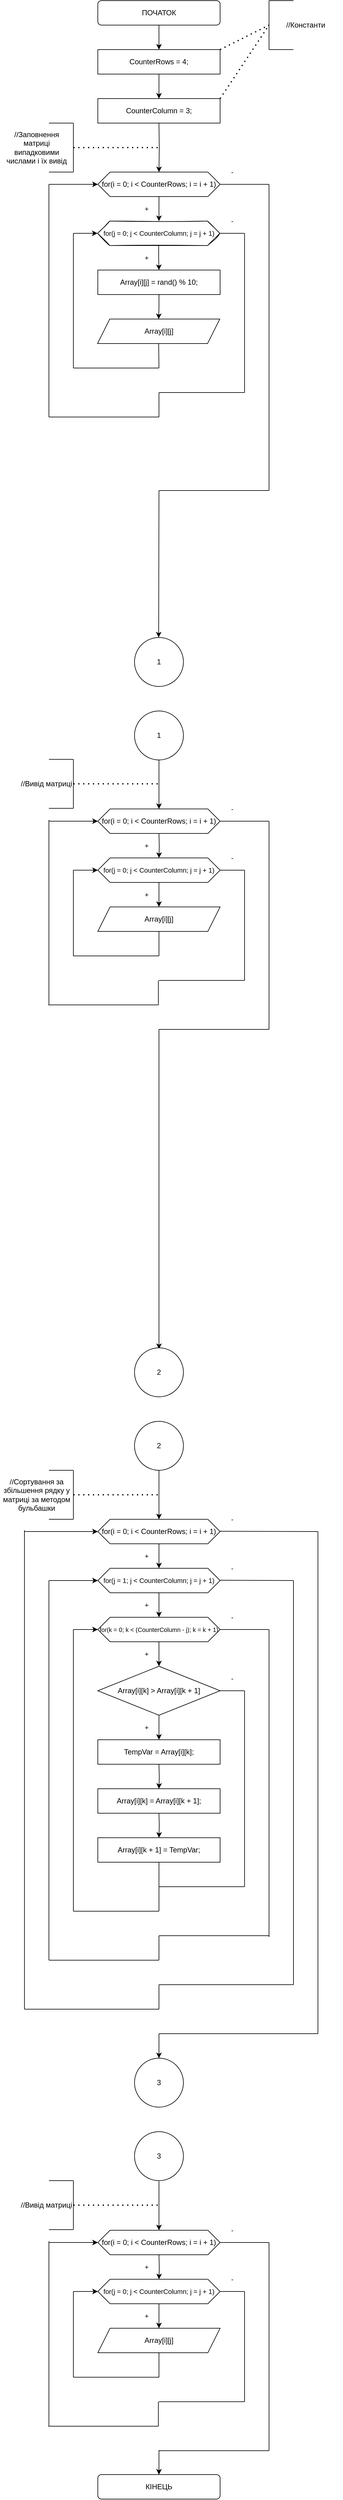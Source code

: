 <mxfile version="16.5.1" type="device"><diagram id="yRkGuYqimXLgXdLCKbXR" name="Страница 1"><mxGraphModel dx="868" dy="563" grid="1" gridSize="10" guides="1" tooltips="1" connect="1" arrows="0" fold="1" page="1" pageScale="1" pageWidth="827" pageHeight="1169" math="0" shadow="0"><root><mxCell id="0"/><mxCell id="1" parent="0"/><mxCell id="CiTnr5LE1KyQ-p9twad_-3" value="" style="edgeStyle=orthogonalEdgeStyle;rounded=0;orthogonalLoop=1;jettySize=auto;html=1;" parent="1" source="CiTnr5LE1KyQ-p9twad_-1" target="CiTnr5LE1KyQ-p9twad_-2" edge="1"><mxGeometry relative="1" as="geometry"/></mxCell><mxCell id="CiTnr5LE1KyQ-p9twad_-1" value="ПОЧАТОК" style="rounded=1;whiteSpace=wrap;html=1;" parent="1" vertex="1"><mxGeometry x="320" y="40" width="200" height="40" as="geometry"/></mxCell><mxCell id="CiTnr5LE1KyQ-p9twad_-5" value="" style="edgeStyle=orthogonalEdgeStyle;rounded=0;orthogonalLoop=1;jettySize=auto;html=1;" parent="1" target="CiTnr5LE1KyQ-p9twad_-4" edge="1"><mxGeometry relative="1" as="geometry"><mxPoint x="420" y="240" as="sourcePoint"/></mxGeometry></mxCell><mxCell id="Jetcgw178O3SqNJ-M9R1-3" value="" style="edgeStyle=orthogonalEdgeStyle;rounded=0;orthogonalLoop=1;jettySize=auto;html=1;" parent="1" source="CiTnr5LE1KyQ-p9twad_-2" target="Jetcgw178O3SqNJ-M9R1-2" edge="1"><mxGeometry relative="1" as="geometry"/></mxCell><mxCell id="CiTnr5LE1KyQ-p9twad_-2" value="&lt;div&gt;CounterRows = 4;&lt;/div&gt;" style="rounded=0;whiteSpace=wrap;html=1;" parent="1" vertex="1"><mxGeometry x="320" y="120" width="200" height="40" as="geometry"/></mxCell><mxCell id="CiTnr5LE1KyQ-p9twad_-7" value="" style="edgeStyle=orthogonalEdgeStyle;rounded=0;orthogonalLoop=1;jettySize=auto;html=1;" parent="1" source="CiTnr5LE1KyQ-p9twad_-4" edge="1"><mxGeometry relative="1" as="geometry"><mxPoint x="420" y="400" as="targetPoint"/></mxGeometry></mxCell><mxCell id="CiTnr5LE1KyQ-p9twad_-4" value="for(i = 0; i &amp;lt; CounterRows; i = i + 1)" style="shape=hexagon;perimeter=hexagonPerimeter2;whiteSpace=wrap;html=1;fixedSize=1;" parent="1" vertex="1"><mxGeometry x="320" y="320" width="200" height="40" as="geometry"/></mxCell><mxCell id="Jetcgw178O3SqNJ-M9R1-1" value="" style="edgeStyle=orthogonalEdgeStyle;rounded=0;orthogonalLoop=1;jettySize=auto;html=1;" parent="1" source="CiTnr5LE1KyQ-p9twad_-8" target="CiTnr5LE1KyQ-p9twad_-9" edge="1"><mxGeometry relative="1" as="geometry"/></mxCell><mxCell id="CiTnr5LE1KyQ-p9twad_-8" value="&lt;font style=&quot;font-size: 11px&quot;&gt;for(j = 0; j &amp;lt; CounterColumn; j = j + 1)&lt;/font&gt;" style="shape=hexagon;perimeter=hexagonPerimeter2;whiteSpace=wrap;html=1;fixedSize=1;sketch=1;" parent="1" vertex="1"><mxGeometry x="319.5" y="400" width="200" height="40" as="geometry"/></mxCell><mxCell id="CiTnr5LE1KyQ-p9twad_-12" value="" style="edgeStyle=orthogonalEdgeStyle;rounded=0;orthogonalLoop=1;jettySize=auto;html=1;" parent="1" source="CiTnr5LE1KyQ-p9twad_-9" target="CiTnr5LE1KyQ-p9twad_-10" edge="1"><mxGeometry relative="1" as="geometry"/></mxCell><mxCell id="CiTnr5LE1KyQ-p9twad_-9" value="Array[i][j] = rand() % 10;" style="rounded=0;whiteSpace=wrap;html=1;" parent="1" vertex="1"><mxGeometry x="320" y="480" width="200" height="40" as="geometry"/></mxCell><mxCell id="CiTnr5LE1KyQ-p9twad_-10" value="Array[i][j]&lt;span style=&quot;color: rgba(0 , 0 , 0 , 0) ; font-family: monospace ; font-size: 0px&quot;&gt;%3CmxGraphModel%3E%3Croot%3E%3CmxCell%20id%3D%220%22%2F%3E%3CmxCell%20id%3D%221%22%20parent%3D%220%22%2F%3E%3CmxCell%20id%3D%222%22%20value%3D%22ColumnArray%20%3D%20%5B%5D%22%20style%3D%22rounded%3D0%3BwhiteSpace%3Dwrap%3Bhtml%3D1%3B%22%20vertex%3D%221%22%20parent%3D%221%22%3E%3CmxGeometry%20x%3D%22320%22%20y%3D%22280%22%20width%3D%22200%22%20height%3D%2240%22%20as%3D%22geometry%22%2F%3E%3C%2FmxCell%3E%3C%2Froot%3E%3C%2FmxGraphModel%3E&lt;/span&gt;" style="shape=parallelogram;perimeter=parallelogramPerimeter;whiteSpace=wrap;html=1;fixedSize=1;" parent="1" vertex="1"><mxGeometry x="319.5" y="560" width="200" height="40" as="geometry"/></mxCell><mxCell id="CiTnr5LE1KyQ-p9twad_-13" value="" style="endArrow=none;html=1;rounded=0;entryX=0.5;entryY=1;entryDx=0;entryDy=0;" parent="1" target="CiTnr5LE1KyQ-p9twad_-10" edge="1"><mxGeometry width="50" height="50" relative="1" as="geometry"><mxPoint x="420" y="640" as="sourcePoint"/><mxPoint x="430" y="710" as="targetPoint"/></mxGeometry></mxCell><mxCell id="CiTnr5LE1KyQ-p9twad_-14" value="" style="endArrow=none;html=1;rounded=0;" parent="1" edge="1"><mxGeometry width="50" height="50" relative="1" as="geometry"><mxPoint x="280" y="640" as="sourcePoint"/><mxPoint x="420" y="640" as="targetPoint"/></mxGeometry></mxCell><mxCell id="CiTnr5LE1KyQ-p9twad_-15" value="" style="endArrow=none;html=1;rounded=0;" parent="1" edge="1"><mxGeometry width="50" height="50" relative="1" as="geometry"><mxPoint x="280" y="640" as="sourcePoint"/><mxPoint x="280" y="420" as="targetPoint"/></mxGeometry></mxCell><mxCell id="CiTnr5LE1KyQ-p9twad_-16" value="" style="endArrow=classic;html=1;rounded=0;entryX=0;entryY=0.5;entryDx=0;entryDy=0;" parent="1" target="CiTnr5LE1KyQ-p9twad_-8" edge="1"><mxGeometry width="50" height="50" relative="1" as="geometry"><mxPoint x="280" y="420" as="sourcePoint"/><mxPoint x="340" y="460" as="targetPoint"/></mxGeometry></mxCell><mxCell id="CiTnr5LE1KyQ-p9twad_-17" value="" style="endArrow=none;html=1;rounded=0;exitX=1;exitY=0.5;exitDx=0;exitDy=0;" parent="1" source="CiTnr5LE1KyQ-p9twad_-8" edge="1"><mxGeometry width="50" height="50" relative="1" as="geometry"><mxPoint x="550" y="530" as="sourcePoint"/><mxPoint x="560" y="420" as="targetPoint"/></mxGeometry></mxCell><mxCell id="CiTnr5LE1KyQ-p9twad_-18" value="" style="endArrow=none;html=1;rounded=0;" parent="1" edge="1"><mxGeometry width="50" height="50" relative="1" as="geometry"><mxPoint x="420" y="680" as="sourcePoint"/><mxPoint x="560" y="680" as="targetPoint"/></mxGeometry></mxCell><mxCell id="CiTnr5LE1KyQ-p9twad_-19" value="" style="endArrow=none;html=1;rounded=0;" parent="1" edge="1"><mxGeometry width="50" height="50" relative="1" as="geometry"><mxPoint x="560" y="680" as="sourcePoint"/><mxPoint x="560" y="420" as="targetPoint"/></mxGeometry></mxCell><mxCell id="CiTnr5LE1KyQ-p9twad_-22" value="" style="endArrow=none;html=1;rounded=0;entryX=0.5;entryY=1;entryDx=0;entryDy=0;" parent="1" edge="1"><mxGeometry width="50" height="50" relative="1" as="geometry"><mxPoint x="420" y="720" as="sourcePoint"/><mxPoint x="420" y="680" as="targetPoint"/></mxGeometry></mxCell><mxCell id="CiTnr5LE1KyQ-p9twad_-23" value="" style="endArrow=none;html=1;rounded=0;" parent="1" edge="1"><mxGeometry width="50" height="50" relative="1" as="geometry"><mxPoint x="240" y="720" as="sourcePoint"/><mxPoint x="420" y="720" as="targetPoint"/></mxGeometry></mxCell><mxCell id="CiTnr5LE1KyQ-p9twad_-24" value="" style="endArrow=none;html=1;rounded=0;" parent="1" edge="1"><mxGeometry width="50" height="50" relative="1" as="geometry"><mxPoint x="240" y="720" as="sourcePoint"/><mxPoint x="240" y="340" as="targetPoint"/></mxGeometry></mxCell><mxCell id="CiTnr5LE1KyQ-p9twad_-25" value="" style="endArrow=classic;html=1;rounded=0;entryX=0;entryY=0.5;entryDx=0;entryDy=0;" parent="1" target="CiTnr5LE1KyQ-p9twad_-4" edge="1"><mxGeometry width="50" height="50" relative="1" as="geometry"><mxPoint x="240" y="340" as="sourcePoint"/><mxPoint x="300" y="290" as="targetPoint"/></mxGeometry></mxCell><mxCell id="CiTnr5LE1KyQ-p9twad_-26" value="" style="endArrow=none;html=1;rounded=0;exitX=1;exitY=0.5;exitDx=0;exitDy=0;" parent="1" source="CiTnr5LE1KyQ-p9twad_-4" edge="1"><mxGeometry width="50" height="50" relative="1" as="geometry"><mxPoint x="580" y="370" as="sourcePoint"/><mxPoint x="600" y="340" as="targetPoint"/></mxGeometry></mxCell><mxCell id="CiTnr5LE1KyQ-p9twad_-27" value="" style="endArrow=none;html=1;rounded=0;" parent="1" edge="1"><mxGeometry width="50" height="50" relative="1" as="geometry"><mxPoint x="600" y="340" as="sourcePoint"/><mxPoint x="600" y="840" as="targetPoint"/></mxGeometry></mxCell><mxCell id="CiTnr5LE1KyQ-p9twad_-28" value="" style="endArrow=none;html=1;rounded=0;" parent="1" edge="1"><mxGeometry width="50" height="50" relative="1" as="geometry"><mxPoint x="420" y="840" as="sourcePoint"/><mxPoint x="600" y="840" as="targetPoint"/></mxGeometry></mxCell><mxCell id="CiTnr5LE1KyQ-p9twad_-29" value="" style="endArrow=classic;html=1;rounded=0;" parent="1" edge="1"><mxGeometry width="50" height="50" relative="1" as="geometry"><mxPoint x="420" y="840" as="sourcePoint"/><mxPoint x="419.5" y="1080" as="targetPoint"/></mxGeometry></mxCell><mxCell id="CiTnr5LE1KyQ-p9twad_-30" value="1" style="ellipse;whiteSpace=wrap;html=1;aspect=fixed;" parent="1" vertex="1"><mxGeometry x="380" y="1080" width="80" height="80" as="geometry"/></mxCell><mxCell id="CiTnr5LE1KyQ-p9twad_-31" value="1" style="ellipse;whiteSpace=wrap;html=1;aspect=fixed;" parent="1" vertex="1"><mxGeometry x="380" y="1200" width="80" height="80" as="geometry"/></mxCell><mxCell id="CiTnr5LE1KyQ-p9twad_-32" value="" style="endArrow=classic;html=1;rounded=0;" parent="1" edge="1"><mxGeometry width="50" height="50" relative="1" as="geometry"><mxPoint x="420" y="1280" as="sourcePoint"/><mxPoint x="420" y="1360" as="targetPoint"/></mxGeometry></mxCell><mxCell id="CiTnr5LE1KyQ-p9twad_-33" value="for(i = 0; i &amp;lt; CounterRows; i = i + 1)" style="shape=hexagon;perimeter=hexagonPerimeter2;whiteSpace=wrap;html=1;fixedSize=1;" parent="1" vertex="1"><mxGeometry x="320" y="1360" width="200" height="40" as="geometry"/></mxCell><mxCell id="CiTnr5LE1KyQ-p9twad_-37" value="" style="edgeStyle=orthogonalEdgeStyle;rounded=0;orthogonalLoop=1;jettySize=auto;html=1;" parent="1" target="CiTnr5LE1KyQ-p9twad_-35" edge="1"><mxGeometry relative="1" as="geometry"><mxPoint x="420" y="1400" as="sourcePoint"/></mxGeometry></mxCell><mxCell id="CiTnr5LE1KyQ-p9twad_-39" value="" style="edgeStyle=orthogonalEdgeStyle;rounded=0;orthogonalLoop=1;jettySize=auto;html=1;" parent="1" source="CiTnr5LE1KyQ-p9twad_-35" target="CiTnr5LE1KyQ-p9twad_-38" edge="1"><mxGeometry relative="1" as="geometry"/></mxCell><mxCell id="CiTnr5LE1KyQ-p9twad_-35" value="&lt;span style=&quot;font-size: 11px&quot;&gt;for(j = 0; j &amp;lt; CounterColumn; j = j + 1)&lt;/span&gt;" style="shape=hexagon;perimeter=hexagonPerimeter2;whiteSpace=wrap;html=1;fixedSize=1;" parent="1" vertex="1"><mxGeometry x="320" y="1440" width="200" height="40" as="geometry"/></mxCell><mxCell id="CiTnr5LE1KyQ-p9twad_-38" value="Array[i][j]" style="shape=parallelogram;perimeter=parallelogramPerimeter;whiteSpace=wrap;html=1;fixedSize=1;" parent="1" vertex="1"><mxGeometry x="320" y="1520" width="200" height="40" as="geometry"/></mxCell><mxCell id="CiTnr5LE1KyQ-p9twad_-40" value="" style="endArrow=none;html=1;rounded=0;entryX=0.5;entryY=1;entryDx=0;entryDy=0;" parent="1" target="CiTnr5LE1KyQ-p9twad_-38" edge="1"><mxGeometry width="50" height="50" relative="1" as="geometry"><mxPoint x="420" y="1600" as="sourcePoint"/><mxPoint x="390" y="1570" as="targetPoint"/></mxGeometry></mxCell><mxCell id="CiTnr5LE1KyQ-p9twad_-41" value="" style="endArrow=none;html=1;rounded=0;" parent="1" edge="1"><mxGeometry width="50" height="50" relative="1" as="geometry"><mxPoint x="280" y="1600" as="sourcePoint"/><mxPoint x="420" y="1600" as="targetPoint"/></mxGeometry></mxCell><mxCell id="CiTnr5LE1KyQ-p9twad_-42" value="" style="endArrow=none;html=1;rounded=0;" parent="1" edge="1"><mxGeometry width="50" height="50" relative="1" as="geometry"><mxPoint x="280" y="1600" as="sourcePoint"/><mxPoint x="280" y="1460" as="targetPoint"/></mxGeometry></mxCell><mxCell id="CiTnr5LE1KyQ-p9twad_-43" value="" style="endArrow=classic;html=1;rounded=0;" parent="1" target="CiTnr5LE1KyQ-p9twad_-35" edge="1"><mxGeometry width="50" height="50" relative="1" as="geometry"><mxPoint x="280" y="1460" as="sourcePoint"/><mxPoint x="320" y="1420" as="targetPoint"/></mxGeometry></mxCell><mxCell id="CiTnr5LE1KyQ-p9twad_-44" value="" style="endArrow=none;html=1;rounded=0;exitX=1;exitY=0.5;exitDx=0;exitDy=0;" parent="1" source="CiTnr5LE1KyQ-p9twad_-35" edge="1"><mxGeometry width="50" height="50" relative="1" as="geometry"><mxPoint x="550" y="1490" as="sourcePoint"/><mxPoint x="560" y="1460" as="targetPoint"/></mxGeometry></mxCell><mxCell id="CiTnr5LE1KyQ-p9twad_-45" value="" style="endArrow=none;html=1;rounded=0;" parent="1" edge="1"><mxGeometry width="50" height="50" relative="1" as="geometry"><mxPoint x="420" y="1640" as="sourcePoint"/><mxPoint x="560" y="1640" as="targetPoint"/></mxGeometry></mxCell><mxCell id="CiTnr5LE1KyQ-p9twad_-46" value="" style="endArrow=none;html=1;rounded=0;" parent="1" edge="1"><mxGeometry width="50" height="50" relative="1" as="geometry"><mxPoint x="560" y="1640" as="sourcePoint"/><mxPoint x="560" y="1460" as="targetPoint"/></mxGeometry></mxCell><mxCell id="CiTnr5LE1KyQ-p9twad_-50" value="" style="endArrow=none;html=1;rounded=0;entryX=0.5;entryY=1;entryDx=0;entryDy=0;" parent="1" edge="1"><mxGeometry width="50" height="50" relative="1" as="geometry"><mxPoint x="419" y="1680" as="sourcePoint"/><mxPoint x="419" y="1640" as="targetPoint"/></mxGeometry></mxCell><mxCell id="CiTnr5LE1KyQ-p9twad_-51" value="" style="endArrow=none;html=1;rounded=0;" parent="1" edge="1"><mxGeometry width="50" height="50" relative="1" as="geometry"><mxPoint x="239" y="1680" as="sourcePoint"/><mxPoint x="419" y="1680" as="targetPoint"/></mxGeometry></mxCell><mxCell id="CiTnr5LE1KyQ-p9twad_-52" value="" style="endArrow=none;html=1;rounded=0;" parent="1" edge="1"><mxGeometry width="50" height="50" relative="1" as="geometry"><mxPoint x="240" y="1680" as="sourcePoint"/><mxPoint x="240" y="1378" as="targetPoint"/></mxGeometry></mxCell><mxCell id="CiTnr5LE1KyQ-p9twad_-53" value="" style="endArrow=classic;html=1;rounded=0;entryX=0;entryY=0.5;entryDx=0;entryDy=0;" parent="1" target="CiTnr5LE1KyQ-p9twad_-33" edge="1"><mxGeometry width="50" height="50" relative="1" as="geometry"><mxPoint x="240" y="1380" as="sourcePoint"/><mxPoint x="310" y="1320" as="targetPoint"/></mxGeometry></mxCell><mxCell id="CiTnr5LE1KyQ-p9twad_-54" value="" style="endArrow=none;html=1;rounded=0;exitX=1;exitY=0.5;exitDx=0;exitDy=0;" parent="1" source="CiTnr5LE1KyQ-p9twad_-33" edge="1"><mxGeometry width="50" height="50" relative="1" as="geometry"><mxPoint x="550" y="1390" as="sourcePoint"/><mxPoint x="600" y="1380" as="targetPoint"/></mxGeometry></mxCell><mxCell id="CiTnr5LE1KyQ-p9twad_-55" value="" style="endArrow=none;html=1;rounded=0;" parent="1" edge="1"><mxGeometry width="50" height="50" relative="1" as="geometry"><mxPoint x="600" y="1720" as="sourcePoint"/><mxPoint x="600" y="1380" as="targetPoint"/></mxGeometry></mxCell><mxCell id="CiTnr5LE1KyQ-p9twad_-56" value="" style="endArrow=none;html=1;rounded=0;" parent="1" edge="1"><mxGeometry width="50" height="50" relative="1" as="geometry"><mxPoint x="420" y="1720" as="sourcePoint"/><mxPoint x="600" y="1720" as="targetPoint"/></mxGeometry></mxCell><mxCell id="CiTnr5LE1KyQ-p9twad_-57" value="" style="endArrow=classic;html=1;rounded=0;" parent="1" edge="1"><mxGeometry width="50" height="50" relative="1" as="geometry"><mxPoint x="420" y="1720" as="sourcePoint"/><mxPoint x="420" y="2242" as="targetPoint"/></mxGeometry></mxCell><mxCell id="CiTnr5LE1KyQ-p9twad_-58" value="2" style="ellipse;whiteSpace=wrap;html=1;aspect=fixed;" parent="1" vertex="1"><mxGeometry x="380" y="2240" width="80" height="80" as="geometry"/></mxCell><mxCell id="CiTnr5LE1KyQ-p9twad_-59" value="2" style="ellipse;whiteSpace=wrap;html=1;aspect=fixed;" parent="1" vertex="1"><mxGeometry x="380" y="2360" width="80" height="80" as="geometry"/></mxCell><mxCell id="CiTnr5LE1KyQ-p9twad_-60" value="" style="endArrow=classic;html=1;rounded=0;exitX=0.5;exitY=1;exitDx=0;exitDy=0;" parent="1" source="CiTnr5LE1KyQ-p9twad_-59" edge="1"><mxGeometry width="50" height="50" relative="1" as="geometry"><mxPoint x="400" y="2560" as="sourcePoint"/><mxPoint x="420" y="2520" as="targetPoint"/></mxGeometry></mxCell><mxCell id="CiTnr5LE1KyQ-p9twad_-65" value="" style="edgeStyle=orthogonalEdgeStyle;rounded=0;orthogonalLoop=1;jettySize=auto;html=1;" parent="1" source="CiTnr5LE1KyQ-p9twad_-61" target="CiTnr5LE1KyQ-p9twad_-62" edge="1"><mxGeometry relative="1" as="geometry"/></mxCell><mxCell id="CiTnr5LE1KyQ-p9twad_-61" value="for(i = 0; i &amp;lt; CounterRows; i = i + 1)" style="shape=hexagon;perimeter=hexagonPerimeter2;whiteSpace=wrap;html=1;fixedSize=1;" parent="1" vertex="1"><mxGeometry x="320" y="2520" width="200" height="40" as="geometry"/></mxCell><mxCell id="CiTnr5LE1KyQ-p9twad_-66" value="" style="edgeStyle=orthogonalEdgeStyle;rounded=0;orthogonalLoop=1;jettySize=auto;html=1;" parent="1" source="CiTnr5LE1KyQ-p9twad_-62" target="CiTnr5LE1KyQ-p9twad_-63" edge="1"><mxGeometry relative="1" as="geometry"/></mxCell><mxCell id="CiTnr5LE1KyQ-p9twad_-62" value="&lt;span style=&quot;font-size: 11px&quot;&gt;for(j = 1; j &amp;lt; CounterColumn; j = j + 1)&lt;/span&gt;" style="shape=hexagon;perimeter=hexagonPerimeter2;whiteSpace=wrap;html=1;fixedSize=1;" parent="1" vertex="1"><mxGeometry x="320" y="2600" width="200" height="40" as="geometry"/></mxCell><mxCell id="CiTnr5LE1KyQ-p9twad_-67" value="" style="edgeStyle=orthogonalEdgeStyle;rounded=0;orthogonalLoop=1;jettySize=auto;html=1;" parent="1" source="CiTnr5LE1KyQ-p9twad_-63" target="CiTnr5LE1KyQ-p9twad_-64" edge="1"><mxGeometry relative="1" as="geometry"/></mxCell><mxCell id="CiTnr5LE1KyQ-p9twad_-63" value="&lt;font style=&quot;font-size: 10px&quot;&gt;for(k = 0; k &amp;lt; (CounterColumn - j); k = k + 1)&lt;/font&gt;" style="shape=hexagon;perimeter=hexagonPerimeter2;whiteSpace=wrap;html=1;fixedSize=1;" parent="1" vertex="1"><mxGeometry x="320" y="2680" width="200" height="40" as="geometry"/></mxCell><mxCell id="CiTnr5LE1KyQ-p9twad_-69" value="" style="edgeStyle=orthogonalEdgeStyle;rounded=0;orthogonalLoop=1;jettySize=auto;html=1;" parent="1" source="CiTnr5LE1KyQ-p9twad_-64" target="CiTnr5LE1KyQ-p9twad_-68" edge="1"><mxGeometry relative="1" as="geometry"/></mxCell><mxCell id="CiTnr5LE1KyQ-p9twad_-64" value="Array[i][k] &amp;gt; Array[i][k + 1]" style="rhombus;whiteSpace=wrap;html=1;" parent="1" vertex="1"><mxGeometry x="320" y="2760" width="200" height="80" as="geometry"/></mxCell><mxCell id="CiTnr5LE1KyQ-p9twad_-68" value="TempVar = Array[i][k];" style="rounded=0;whiteSpace=wrap;html=1;" parent="1" vertex="1"><mxGeometry x="320" y="2880" width="200" height="40" as="geometry"/></mxCell><mxCell id="CiTnr5LE1KyQ-p9twad_-70" value="" style="edgeStyle=orthogonalEdgeStyle;rounded=0;orthogonalLoop=1;jettySize=auto;html=1;" parent="1" target="CiTnr5LE1KyQ-p9twad_-71" edge="1"><mxGeometry relative="1" as="geometry"><mxPoint x="420" y="2920" as="sourcePoint"/></mxGeometry></mxCell><mxCell id="CiTnr5LE1KyQ-p9twad_-71" value="Array[i][k] = Array[i][k + 1];" style="rounded=0;whiteSpace=wrap;html=1;" parent="1" vertex="1"><mxGeometry x="320" y="2960" width="200" height="40" as="geometry"/></mxCell><mxCell id="CiTnr5LE1KyQ-p9twad_-72" value="" style="edgeStyle=orthogonalEdgeStyle;rounded=0;orthogonalLoop=1;jettySize=auto;html=1;" parent="1" target="CiTnr5LE1KyQ-p9twad_-73" edge="1"><mxGeometry relative="1" as="geometry"><mxPoint x="420" y="3000" as="sourcePoint"/></mxGeometry></mxCell><mxCell id="CiTnr5LE1KyQ-p9twad_-73" value="Array[i][k + 1] = TempVar;" style="rounded=0;whiteSpace=wrap;html=1;" parent="1" vertex="1"><mxGeometry x="320" y="3040" width="200" height="40" as="geometry"/></mxCell><mxCell id="CiTnr5LE1KyQ-p9twad_-74" value="" style="endArrow=none;html=1;rounded=0;entryX=0.5;entryY=1;entryDx=0;entryDy=0;" parent="1" target="CiTnr5LE1KyQ-p9twad_-73" edge="1"><mxGeometry width="50" height="50" relative="1" as="geometry"><mxPoint x="420" y="3160" as="sourcePoint"/><mxPoint x="440" y="3160" as="targetPoint"/></mxGeometry></mxCell><mxCell id="CiTnr5LE1KyQ-p9twad_-75" value="" style="endArrow=none;html=1;rounded=0;" parent="1" edge="1"><mxGeometry width="50" height="50" relative="1" as="geometry"><mxPoint x="280" y="3160" as="sourcePoint"/><mxPoint x="420" y="3160" as="targetPoint"/></mxGeometry></mxCell><mxCell id="CiTnr5LE1KyQ-p9twad_-76" value="" style="endArrow=none;html=1;rounded=0;exitX=1;exitY=0.5;exitDx=0;exitDy=0;" parent="1" source="CiTnr5LE1KyQ-p9twad_-64" edge="1"><mxGeometry width="50" height="50" relative="1" as="geometry"><mxPoint x="580" y="2880" as="sourcePoint"/><mxPoint x="560" y="2800" as="targetPoint"/></mxGeometry></mxCell><mxCell id="CiTnr5LE1KyQ-p9twad_-77" value="" style="endArrow=none;html=1;rounded=0;" parent="1" edge="1"><mxGeometry width="50" height="50" relative="1" as="geometry"><mxPoint x="560" y="3120" as="sourcePoint"/><mxPoint x="560" y="2800" as="targetPoint"/></mxGeometry></mxCell><mxCell id="CiTnr5LE1KyQ-p9twad_-78" value="" style="endArrow=none;html=1;rounded=0;" parent="1" edge="1"><mxGeometry width="50" height="50" relative="1" as="geometry"><mxPoint x="420" y="3120" as="sourcePoint"/><mxPoint x="560" y="3120" as="targetPoint"/></mxGeometry></mxCell><mxCell id="CiTnr5LE1KyQ-p9twad_-79" value="" style="endArrow=none;html=1;rounded=0;" parent="1" edge="1"><mxGeometry width="50" height="50" relative="1" as="geometry"><mxPoint x="280" y="3160" as="sourcePoint"/><mxPoint x="280" y="2700" as="targetPoint"/></mxGeometry></mxCell><mxCell id="CiTnr5LE1KyQ-p9twad_-80" value="" style="endArrow=classic;html=1;rounded=0;entryX=0;entryY=0.5;entryDx=0;entryDy=0;" parent="1" target="CiTnr5LE1KyQ-p9twad_-63" edge="1"><mxGeometry width="50" height="50" relative="1" as="geometry"><mxPoint x="280" y="2700" as="sourcePoint"/><mxPoint x="340" y="2660" as="targetPoint"/></mxGeometry></mxCell><mxCell id="CiTnr5LE1KyQ-p9twad_-81" value="" style="endArrow=none;html=1;rounded=0;exitX=1;exitY=0.5;exitDx=0;exitDy=0;" parent="1" source="CiTnr5LE1KyQ-p9twad_-63" edge="1"><mxGeometry width="50" height="50" relative="1" as="geometry"><mxPoint x="550" y="2720" as="sourcePoint"/><mxPoint x="600" y="2700" as="targetPoint"/></mxGeometry></mxCell><mxCell id="CiTnr5LE1KyQ-p9twad_-82" value="" style="endArrow=none;html=1;rounded=0;" parent="1" edge="1"><mxGeometry width="50" height="50" relative="1" as="geometry"><mxPoint x="600" y="3202" as="sourcePoint"/><mxPoint x="600" y="2700" as="targetPoint"/></mxGeometry></mxCell><mxCell id="CiTnr5LE1KyQ-p9twad_-83" value="" style="endArrow=none;html=1;rounded=0;" parent="1" edge="1"><mxGeometry width="50" height="50" relative="1" as="geometry"><mxPoint x="420" y="3200" as="sourcePoint"/><mxPoint x="600" y="3200" as="targetPoint"/></mxGeometry></mxCell><mxCell id="CiTnr5LE1KyQ-p9twad_-84" value="" style="endArrow=none;html=1;rounded=0;" parent="1" edge="1"><mxGeometry width="50" height="50" relative="1" as="geometry"><mxPoint x="420" y="3240" as="sourcePoint"/><mxPoint x="420" y="3200" as="targetPoint"/></mxGeometry></mxCell><mxCell id="CiTnr5LE1KyQ-p9twad_-85" value="" style="endArrow=none;html=1;rounded=0;" parent="1" edge="1"><mxGeometry width="50" height="50" relative="1" as="geometry"><mxPoint x="240" y="3240" as="sourcePoint"/><mxPoint x="420" y="3240" as="targetPoint"/></mxGeometry></mxCell><mxCell id="CiTnr5LE1KyQ-p9twad_-86" value="" style="endArrow=none;html=1;rounded=0;" parent="1" edge="1"><mxGeometry width="50" height="50" relative="1" as="geometry"><mxPoint x="240" y="3240" as="sourcePoint"/><mxPoint x="240" y="2620" as="targetPoint"/></mxGeometry></mxCell><mxCell id="CiTnr5LE1KyQ-p9twad_-87" value="" style="endArrow=classic;html=1;rounded=0;entryX=0;entryY=0.5;entryDx=0;entryDy=0;" parent="1" target="CiTnr5LE1KyQ-p9twad_-62" edge="1"><mxGeometry width="50" height="50" relative="1" as="geometry"><mxPoint x="240" y="2620" as="sourcePoint"/><mxPoint x="280" y="2560" as="targetPoint"/></mxGeometry></mxCell><mxCell id="CiTnr5LE1KyQ-p9twad_-88" value="" style="endArrow=none;html=1;rounded=0;" parent="1" edge="1"><mxGeometry width="50" height="50" relative="1" as="geometry"><mxPoint x="640" y="3280" as="sourcePoint"/><mxPoint x="640" y="2620" as="targetPoint"/></mxGeometry></mxCell><mxCell id="CiTnr5LE1KyQ-p9twad_-89" value="" style="endArrow=none;html=1;rounded=0;exitX=1;exitY=0.5;exitDx=0;exitDy=0;" parent="1" edge="1"><mxGeometry width="50" height="50" relative="1" as="geometry"><mxPoint x="520" y="2619.5" as="sourcePoint"/><mxPoint x="640" y="2620" as="targetPoint"/></mxGeometry></mxCell><mxCell id="CiTnr5LE1KyQ-p9twad_-90" value="" style="endArrow=none;html=1;rounded=0;" parent="1" edge="1"><mxGeometry width="50" height="50" relative="1" as="geometry"><mxPoint x="420" y="3280" as="sourcePoint"/><mxPoint x="640" y="3280" as="targetPoint"/></mxGeometry></mxCell><mxCell id="CiTnr5LE1KyQ-p9twad_-91" value="" style="endArrow=none;html=1;rounded=0;" parent="1" edge="1"><mxGeometry width="50" height="50" relative="1" as="geometry"><mxPoint x="420" y="3320" as="sourcePoint"/><mxPoint x="420" y="3280" as="targetPoint"/></mxGeometry></mxCell><mxCell id="CiTnr5LE1KyQ-p9twad_-92" value="" style="endArrow=none;html=1;rounded=0;" parent="1" edge="1"><mxGeometry width="50" height="50" relative="1" as="geometry"><mxPoint x="200" y="3320" as="sourcePoint"/><mxPoint x="420" y="3320" as="targetPoint"/></mxGeometry></mxCell><mxCell id="CiTnr5LE1KyQ-p9twad_-93" value="" style="endArrow=none;html=1;rounded=0;" parent="1" edge="1"><mxGeometry width="50" height="50" relative="1" as="geometry"><mxPoint x="200" y="3320" as="sourcePoint"/><mxPoint x="200" y="2538" as="targetPoint"/></mxGeometry></mxCell><mxCell id="CiTnr5LE1KyQ-p9twad_-94" value="" style="endArrow=classic;html=1;rounded=0;entryX=0;entryY=0.5;entryDx=0;entryDy=0;" parent="1" target="CiTnr5LE1KyQ-p9twad_-61" edge="1"><mxGeometry width="50" height="50" relative="1" as="geometry"><mxPoint x="200" y="2540" as="sourcePoint"/><mxPoint x="240" y="2490" as="targetPoint"/></mxGeometry></mxCell><mxCell id="CiTnr5LE1KyQ-p9twad_-96" value="" style="endArrow=none;html=1;rounded=0;" parent="1" edge="1"><mxGeometry width="50" height="50" relative="1" as="geometry"><mxPoint x="680" y="3360" as="sourcePoint"/><mxPoint x="680" y="2540" as="targetPoint"/></mxGeometry></mxCell><mxCell id="CiTnr5LE1KyQ-p9twad_-97" value="" style="endArrow=none;html=1;rounded=0;exitX=1;exitY=0.5;exitDx=0;exitDy=0;" parent="1" edge="1"><mxGeometry width="50" height="50" relative="1" as="geometry"><mxPoint x="520" y="2539.5" as="sourcePoint"/><mxPoint x="680" y="2540" as="targetPoint"/></mxGeometry></mxCell><mxCell id="CiTnr5LE1KyQ-p9twad_-98" value="" style="endArrow=none;html=1;rounded=0;" parent="1" edge="1"><mxGeometry width="50" height="50" relative="1" as="geometry"><mxPoint x="420" y="3360" as="sourcePoint"/><mxPoint x="680" y="3360" as="targetPoint"/></mxGeometry></mxCell><mxCell id="CiTnr5LE1KyQ-p9twad_-99" value="" style="endArrow=classic;html=1;rounded=0;" parent="1" edge="1"><mxGeometry width="50" height="50" relative="1" as="geometry"><mxPoint x="420" y="3360" as="sourcePoint"/><mxPoint x="420" y="3400" as="targetPoint"/></mxGeometry></mxCell><mxCell id="CiTnr5LE1KyQ-p9twad_-100" value="3" style="ellipse;whiteSpace=wrap;html=1;aspect=fixed;" parent="1" vertex="1"><mxGeometry x="380" y="3400" width="80" height="80" as="geometry"/></mxCell><mxCell id="CiTnr5LE1KyQ-p9twad_-126" value="" style="endArrow=classic;html=1;rounded=0;" parent="1" edge="1"><mxGeometry width="50" height="50" relative="1" as="geometry"><mxPoint x="420" y="4040" as="sourcePoint"/><mxPoint x="420" y="4080" as="targetPoint"/></mxGeometry></mxCell><mxCell id="CiTnr5LE1KyQ-p9twad_-127" value="КІНЕЦЬ" style="rounded=1;whiteSpace=wrap;html=1;" parent="1" vertex="1"><mxGeometry x="320" y="4080" width="200" height="40" as="geometry"/></mxCell><mxCell id="CiTnr5LE1KyQ-p9twad_-133" value="" style="endArrow=none;dashed=1;html=1;dashPattern=1 3;strokeWidth=2;rounded=0;" parent="1" edge="1"><mxGeometry width="50" height="50" relative="1" as="geometry"><mxPoint x="280" y="2480" as="sourcePoint"/><mxPoint x="420" y="2480" as="targetPoint"/></mxGeometry></mxCell><mxCell id="CiTnr5LE1KyQ-p9twad_-134" value="" style="endArrow=none;html=1;rounded=0;" parent="1" edge="1"><mxGeometry width="50" height="50" relative="1" as="geometry"><mxPoint x="280" y="2520" as="sourcePoint"/><mxPoint x="280" y="2440" as="targetPoint"/></mxGeometry></mxCell><mxCell id="CiTnr5LE1KyQ-p9twad_-135" value="" style="endArrow=none;html=1;rounded=0;" parent="1" edge="1"><mxGeometry width="50" height="50" relative="1" as="geometry"><mxPoint x="240" y="2440" as="sourcePoint"/><mxPoint x="280" y="2440" as="targetPoint"/></mxGeometry></mxCell><mxCell id="CiTnr5LE1KyQ-p9twad_-136" value="" style="endArrow=none;html=1;rounded=0;" parent="1" edge="1"><mxGeometry width="50" height="50" relative="1" as="geometry"><mxPoint x="240" y="2520" as="sourcePoint"/><mxPoint x="280" y="2520" as="targetPoint"/></mxGeometry></mxCell><mxCell id="CiTnr5LE1KyQ-p9twad_-137" value="&lt;div&gt;&lt;span&gt;//Сортування за збільшення рядку у матриці за методом бульбашки&lt;/span&gt;&lt;/div&gt;" style="text;html=1;strokeColor=none;fillColor=none;align=center;verticalAlign=middle;whiteSpace=wrap;rounded=0;" parent="1" vertex="1"><mxGeometry x="160" y="2440" width="120" height="80" as="geometry"/></mxCell><mxCell id="CiTnr5LE1KyQ-p9twad_-138" value="" style="endArrow=none;dashed=1;html=1;dashPattern=1 3;strokeWidth=2;rounded=0;" parent="1" edge="1"><mxGeometry width="50" height="50" relative="1" as="geometry"><mxPoint x="280" y="1319" as="sourcePoint"/><mxPoint x="420" y="1319" as="targetPoint"/></mxGeometry></mxCell><mxCell id="CiTnr5LE1KyQ-p9twad_-139" value="" style="endArrow=none;html=1;rounded=0;" parent="1" edge="1"><mxGeometry width="50" height="50" relative="1" as="geometry"><mxPoint x="280" y="1359" as="sourcePoint"/><mxPoint x="280" y="1279" as="targetPoint"/></mxGeometry></mxCell><mxCell id="CiTnr5LE1KyQ-p9twad_-140" value="" style="endArrow=none;html=1;rounded=0;" parent="1" edge="1"><mxGeometry width="50" height="50" relative="1" as="geometry"><mxPoint x="240" y="1279" as="sourcePoint"/><mxPoint x="280" y="1279" as="targetPoint"/></mxGeometry></mxCell><mxCell id="CiTnr5LE1KyQ-p9twad_-141" value="" style="endArrow=none;html=1;rounded=0;" parent="1" edge="1"><mxGeometry width="50" height="50" relative="1" as="geometry"><mxPoint x="240" y="1359" as="sourcePoint"/><mxPoint x="280" y="1359" as="targetPoint"/></mxGeometry></mxCell><mxCell id="CiTnr5LE1KyQ-p9twad_-142" value="&lt;div&gt;&lt;span&gt;//Вивід матриці&lt;/span&gt;&lt;/div&gt;" style="text;html=1;strokeColor=none;fillColor=none;align=right;verticalAlign=middle;whiteSpace=wrap;rounded=0;" parent="1" vertex="1"><mxGeometry x="160" y="1279" width="120" height="80" as="geometry"/></mxCell><mxCell id="CiTnr5LE1KyQ-p9twad_-148" value="" style="endArrow=none;dashed=1;html=1;dashPattern=1 3;strokeWidth=2;rounded=0;" parent="1" edge="1"><mxGeometry width="50" height="50" relative="1" as="geometry"><mxPoint x="280" y="280" as="sourcePoint"/><mxPoint x="420" y="280" as="targetPoint"/></mxGeometry></mxCell><mxCell id="CiTnr5LE1KyQ-p9twad_-149" value="" style="endArrow=none;html=1;rounded=0;" parent="1" edge="1"><mxGeometry width="50" height="50" relative="1" as="geometry"><mxPoint x="280" y="320" as="sourcePoint"/><mxPoint x="280" y="240" as="targetPoint"/></mxGeometry></mxCell><mxCell id="CiTnr5LE1KyQ-p9twad_-150" value="" style="endArrow=none;html=1;rounded=0;" parent="1" edge="1"><mxGeometry width="50" height="50" relative="1" as="geometry"><mxPoint x="240" y="240" as="sourcePoint"/><mxPoint x="280" y="240" as="targetPoint"/></mxGeometry></mxCell><mxCell id="CiTnr5LE1KyQ-p9twad_-151" value="" style="endArrow=none;html=1;rounded=0;" parent="1" edge="1"><mxGeometry width="50" height="50" relative="1" as="geometry"><mxPoint x="240" y="320" as="sourcePoint"/><mxPoint x="280" y="320" as="targetPoint"/></mxGeometry></mxCell><mxCell id="CiTnr5LE1KyQ-p9twad_-152" value="&lt;div&gt;&lt;span&gt;//Заповнення матриці випадковими числами і їх вивід&lt;/span&gt;&lt;/div&gt;" style="text;html=1;strokeColor=none;fillColor=none;align=center;verticalAlign=middle;whiteSpace=wrap;rounded=0;" parent="1" vertex="1"><mxGeometry x="160" y="240" width="120" height="80" as="geometry"/></mxCell><mxCell id="Jetcgw178O3SqNJ-M9R1-2" value="&lt;span&gt;CounterColumn = 3;&lt;/span&gt;" style="rounded=0;whiteSpace=wrap;html=1;" parent="1" vertex="1"><mxGeometry x="320" y="200" width="200" height="40" as="geometry"/></mxCell><mxCell id="Jetcgw178O3SqNJ-M9R1-5" value="3" style="ellipse;whiteSpace=wrap;html=1;aspect=fixed;" parent="1" vertex="1"><mxGeometry x="380" y="3520" width="80" height="80" as="geometry"/></mxCell><mxCell id="zA5QAxYKnU3-Abt1j7l1-1" value="+" style="text;html=1;strokeColor=none;fillColor=none;align=center;verticalAlign=middle;whiteSpace=wrap;rounded=0;fontSize=11;" parent="1" vertex="1"><mxGeometry x="380" y="360" width="40" height="40" as="geometry"/></mxCell><mxCell id="zA5QAxYKnU3-Abt1j7l1-2" value="+" style="text;html=1;strokeColor=none;fillColor=none;align=center;verticalAlign=middle;whiteSpace=wrap;rounded=0;fontSize=11;" parent="1" vertex="1"><mxGeometry x="380" y="440" width="40" height="40" as="geometry"/></mxCell><mxCell id="zA5QAxYKnU3-Abt1j7l1-3" value="-" style="text;html=1;strokeColor=none;fillColor=none;align=center;verticalAlign=middle;whiteSpace=wrap;rounded=0;fontSize=11;" parent="1" vertex="1"><mxGeometry x="519.5" y="380" width="40" height="40" as="geometry"/></mxCell><mxCell id="zA5QAxYKnU3-Abt1j7l1-4" value="-" style="text;html=1;strokeColor=none;fillColor=none;align=center;verticalAlign=middle;whiteSpace=wrap;rounded=0;fontSize=11;" parent="1" vertex="1"><mxGeometry x="519.5" y="300" width="40" height="40" as="geometry"/></mxCell><mxCell id="zA5QAxYKnU3-Abt1j7l1-5" value="-" style="text;html=1;strokeColor=none;fillColor=none;align=center;verticalAlign=middle;whiteSpace=wrap;rounded=0;fontSize=11;" parent="1" vertex="1"><mxGeometry x="519.5" y="1340" width="40" height="40" as="geometry"/></mxCell><mxCell id="zA5QAxYKnU3-Abt1j7l1-6" value="-" style="text;html=1;strokeColor=none;fillColor=none;align=center;verticalAlign=middle;whiteSpace=wrap;rounded=0;fontSize=11;" parent="1" vertex="1"><mxGeometry x="519.5" y="1420" width="40" height="40" as="geometry"/></mxCell><mxCell id="zA5QAxYKnU3-Abt1j7l1-7" value="+" style="text;html=1;strokeColor=none;fillColor=none;align=center;verticalAlign=middle;whiteSpace=wrap;rounded=0;fontSize=11;" parent="1" vertex="1"><mxGeometry x="380" y="1400" width="40" height="40" as="geometry"/></mxCell><mxCell id="zA5QAxYKnU3-Abt1j7l1-8" value="+" style="text;html=1;strokeColor=none;fillColor=none;align=center;verticalAlign=middle;whiteSpace=wrap;rounded=0;fontSize=11;" parent="1" vertex="1"><mxGeometry x="380" y="1480" width="40" height="40" as="geometry"/></mxCell><mxCell id="zA5QAxYKnU3-Abt1j7l1-9" value="+" style="text;html=1;strokeColor=none;fillColor=none;align=center;verticalAlign=middle;whiteSpace=wrap;rounded=0;fontSize=11;" parent="1" vertex="1"><mxGeometry x="380" y="2560" width="40" height="40" as="geometry"/></mxCell><mxCell id="zA5QAxYKnU3-Abt1j7l1-10" value="+" style="text;html=1;strokeColor=none;fillColor=none;align=center;verticalAlign=middle;whiteSpace=wrap;rounded=0;fontSize=11;" parent="1" vertex="1"><mxGeometry x="380" y="2640" width="40" height="40" as="geometry"/></mxCell><mxCell id="zA5QAxYKnU3-Abt1j7l1-11" value="+" style="text;html=1;strokeColor=none;fillColor=none;align=center;verticalAlign=middle;whiteSpace=wrap;rounded=0;fontSize=11;" parent="1" vertex="1"><mxGeometry x="380" y="2720" width="40" height="40" as="geometry"/></mxCell><mxCell id="zA5QAxYKnU3-Abt1j7l1-12" value="+" style="text;html=1;strokeColor=none;fillColor=none;align=center;verticalAlign=middle;whiteSpace=wrap;rounded=0;fontSize=11;" parent="1" vertex="1"><mxGeometry x="380" y="2840" width="40" height="40" as="geometry"/></mxCell><mxCell id="zA5QAxYKnU3-Abt1j7l1-13" value="-" style="text;html=1;strokeColor=none;fillColor=none;align=center;verticalAlign=middle;whiteSpace=wrap;rounded=0;fontSize=11;" parent="1" vertex="1"><mxGeometry x="519.5" y="2500" width="40" height="40" as="geometry"/></mxCell><mxCell id="zA5QAxYKnU3-Abt1j7l1-14" value="-" style="text;html=1;strokeColor=none;fillColor=none;align=center;verticalAlign=middle;whiteSpace=wrap;rounded=0;fontSize=11;" parent="1" vertex="1"><mxGeometry x="519.5" y="2580" width="40" height="40" as="geometry"/></mxCell><mxCell id="zA5QAxYKnU3-Abt1j7l1-15" value="-" style="text;html=1;strokeColor=none;fillColor=none;align=center;verticalAlign=middle;whiteSpace=wrap;rounded=0;fontSize=11;" parent="1" vertex="1"><mxGeometry x="520" y="2660" width="40" height="40" as="geometry"/></mxCell><mxCell id="zA5QAxYKnU3-Abt1j7l1-16" value="-" style="text;html=1;strokeColor=none;fillColor=none;align=center;verticalAlign=middle;whiteSpace=wrap;rounded=0;fontSize=11;" parent="1" vertex="1"><mxGeometry x="519.5" y="2760" width="40" height="40" as="geometry"/></mxCell><mxCell id="NOkHuJx8-S_BoQil7YxH-1" value="" style="endArrow=classic;html=1;rounded=0;" parent="1" edge="1"><mxGeometry width="50" height="50" relative="1" as="geometry"><mxPoint x="420" y="3601" as="sourcePoint"/><mxPoint x="420" y="3681" as="targetPoint"/></mxGeometry></mxCell><mxCell id="NOkHuJx8-S_BoQil7YxH-2" value="for(i = 0; i &amp;lt; CounterRows; i = i + 1)" style="shape=hexagon;perimeter=hexagonPerimeter2;whiteSpace=wrap;html=1;fixedSize=1;" parent="1" vertex="1"><mxGeometry x="320" y="3681" width="200" height="40" as="geometry"/></mxCell><mxCell id="NOkHuJx8-S_BoQil7YxH-3" value="" style="edgeStyle=orthogonalEdgeStyle;rounded=0;orthogonalLoop=1;jettySize=auto;html=1;" parent="1" target="NOkHuJx8-S_BoQil7YxH-5" edge="1"><mxGeometry relative="1" as="geometry"><mxPoint x="420" y="3721" as="sourcePoint"/></mxGeometry></mxCell><mxCell id="NOkHuJx8-S_BoQil7YxH-4" value="" style="edgeStyle=orthogonalEdgeStyle;rounded=0;orthogonalLoop=1;jettySize=auto;html=1;" parent="1" source="NOkHuJx8-S_BoQil7YxH-5" target="NOkHuJx8-S_BoQil7YxH-6" edge="1"><mxGeometry relative="1" as="geometry"/></mxCell><mxCell id="NOkHuJx8-S_BoQil7YxH-5" value="&lt;span style=&quot;font-size: 11px&quot;&gt;for(j = 0; j &amp;lt; CounterColumn; j = j + 1)&lt;/span&gt;" style="shape=hexagon;perimeter=hexagonPerimeter2;whiteSpace=wrap;html=1;fixedSize=1;" parent="1" vertex="1"><mxGeometry x="320" y="3761" width="200" height="40" as="geometry"/></mxCell><mxCell id="NOkHuJx8-S_BoQil7YxH-6" value="Array[i][j]" style="shape=parallelogram;perimeter=parallelogramPerimeter;whiteSpace=wrap;html=1;fixedSize=1;" parent="1" vertex="1"><mxGeometry x="320" y="3841" width="200" height="40" as="geometry"/></mxCell><mxCell id="NOkHuJx8-S_BoQil7YxH-7" value="" style="endArrow=none;html=1;rounded=0;entryX=0.5;entryY=1;entryDx=0;entryDy=0;" parent="1" target="NOkHuJx8-S_BoQil7YxH-6" edge="1"><mxGeometry width="50" height="50" relative="1" as="geometry"><mxPoint x="420" y="3921" as="sourcePoint"/><mxPoint x="390" y="3891" as="targetPoint"/></mxGeometry></mxCell><mxCell id="NOkHuJx8-S_BoQil7YxH-8" value="" style="endArrow=none;html=1;rounded=0;" parent="1" edge="1"><mxGeometry width="50" height="50" relative="1" as="geometry"><mxPoint x="280" y="3921" as="sourcePoint"/><mxPoint x="420" y="3921" as="targetPoint"/></mxGeometry></mxCell><mxCell id="NOkHuJx8-S_BoQil7YxH-9" value="" style="endArrow=none;html=1;rounded=0;" parent="1" edge="1"><mxGeometry width="50" height="50" relative="1" as="geometry"><mxPoint x="280" y="3921" as="sourcePoint"/><mxPoint x="280" y="3781" as="targetPoint"/></mxGeometry></mxCell><mxCell id="NOkHuJx8-S_BoQil7YxH-10" value="" style="endArrow=classic;html=1;rounded=0;" parent="1" target="NOkHuJx8-S_BoQil7YxH-5" edge="1"><mxGeometry width="50" height="50" relative="1" as="geometry"><mxPoint x="280" y="3781" as="sourcePoint"/><mxPoint x="320" y="3741" as="targetPoint"/></mxGeometry></mxCell><mxCell id="NOkHuJx8-S_BoQil7YxH-11" value="" style="endArrow=none;html=1;rounded=0;exitX=1;exitY=0.5;exitDx=0;exitDy=0;" parent="1" source="NOkHuJx8-S_BoQil7YxH-5" edge="1"><mxGeometry width="50" height="50" relative="1" as="geometry"><mxPoint x="550" y="3811" as="sourcePoint"/><mxPoint x="560" y="3781" as="targetPoint"/></mxGeometry></mxCell><mxCell id="NOkHuJx8-S_BoQil7YxH-12" value="" style="endArrow=none;html=1;rounded=0;" parent="1" edge="1"><mxGeometry width="50" height="50" relative="1" as="geometry"><mxPoint x="420" y="3961" as="sourcePoint"/><mxPoint x="560" y="3961" as="targetPoint"/></mxGeometry></mxCell><mxCell id="NOkHuJx8-S_BoQil7YxH-13" value="" style="endArrow=none;html=1;rounded=0;" parent="1" edge="1"><mxGeometry width="50" height="50" relative="1" as="geometry"><mxPoint x="560" y="3961" as="sourcePoint"/><mxPoint x="560" y="3781" as="targetPoint"/></mxGeometry></mxCell><mxCell id="NOkHuJx8-S_BoQil7YxH-14" value="" style="endArrow=none;html=1;rounded=0;entryX=0.5;entryY=1;entryDx=0;entryDy=0;" parent="1" edge="1"><mxGeometry width="50" height="50" relative="1" as="geometry"><mxPoint x="419" y="4001" as="sourcePoint"/><mxPoint x="419" y="3961" as="targetPoint"/></mxGeometry></mxCell><mxCell id="NOkHuJx8-S_BoQil7YxH-15" value="" style="endArrow=none;html=1;rounded=0;" parent="1" edge="1"><mxGeometry width="50" height="50" relative="1" as="geometry"><mxPoint x="239" y="4001" as="sourcePoint"/><mxPoint x="419" y="4001" as="targetPoint"/></mxGeometry></mxCell><mxCell id="NOkHuJx8-S_BoQil7YxH-16" value="" style="endArrow=none;html=1;rounded=0;" parent="1" edge="1"><mxGeometry width="50" height="50" relative="1" as="geometry"><mxPoint x="240" y="4001" as="sourcePoint"/><mxPoint x="240" y="3699" as="targetPoint"/></mxGeometry></mxCell><mxCell id="NOkHuJx8-S_BoQil7YxH-17" value="" style="endArrow=classic;html=1;rounded=0;entryX=0;entryY=0.5;entryDx=0;entryDy=0;" parent="1" target="NOkHuJx8-S_BoQil7YxH-2" edge="1"><mxGeometry width="50" height="50" relative="1" as="geometry"><mxPoint x="240" y="3701" as="sourcePoint"/><mxPoint x="310" y="3641" as="targetPoint"/></mxGeometry></mxCell><mxCell id="NOkHuJx8-S_BoQil7YxH-18" value="" style="endArrow=none;html=1;rounded=0;exitX=1;exitY=0.5;exitDx=0;exitDy=0;" parent="1" source="NOkHuJx8-S_BoQil7YxH-2" edge="1"><mxGeometry width="50" height="50" relative="1" as="geometry"><mxPoint x="550" y="3711" as="sourcePoint"/><mxPoint x="600" y="3701" as="targetPoint"/></mxGeometry></mxCell><mxCell id="NOkHuJx8-S_BoQil7YxH-19" value="" style="endArrow=none;html=1;rounded=0;" parent="1" edge="1"><mxGeometry width="50" height="50" relative="1" as="geometry"><mxPoint x="600" y="4041" as="sourcePoint"/><mxPoint x="600" y="3701" as="targetPoint"/></mxGeometry></mxCell><mxCell id="NOkHuJx8-S_BoQil7YxH-20" value="" style="endArrow=none;html=1;rounded=0;" parent="1" edge="1"><mxGeometry width="50" height="50" relative="1" as="geometry"><mxPoint x="420" y="4041" as="sourcePoint"/><mxPoint x="600" y="4041" as="targetPoint"/></mxGeometry></mxCell><mxCell id="NOkHuJx8-S_BoQil7YxH-21" value="" style="endArrow=none;dashed=1;html=1;dashPattern=1 3;strokeWidth=2;rounded=0;" parent="1" edge="1"><mxGeometry width="50" height="50" relative="1" as="geometry"><mxPoint x="280" y="3640" as="sourcePoint"/><mxPoint x="420" y="3640" as="targetPoint"/></mxGeometry></mxCell><mxCell id="NOkHuJx8-S_BoQil7YxH-22" value="" style="endArrow=none;html=1;rounded=0;" parent="1" edge="1"><mxGeometry width="50" height="50" relative="1" as="geometry"><mxPoint x="280" y="3680" as="sourcePoint"/><mxPoint x="280" y="3600" as="targetPoint"/></mxGeometry></mxCell><mxCell id="NOkHuJx8-S_BoQil7YxH-23" value="" style="endArrow=none;html=1;rounded=0;" parent="1" edge="1"><mxGeometry width="50" height="50" relative="1" as="geometry"><mxPoint x="240" y="3600" as="sourcePoint"/><mxPoint x="280" y="3600" as="targetPoint"/></mxGeometry></mxCell><mxCell id="NOkHuJx8-S_BoQil7YxH-24" value="" style="endArrow=none;html=1;rounded=0;" parent="1" edge="1"><mxGeometry width="50" height="50" relative="1" as="geometry"><mxPoint x="240" y="3680" as="sourcePoint"/><mxPoint x="280" y="3680" as="targetPoint"/></mxGeometry></mxCell><mxCell id="NOkHuJx8-S_BoQil7YxH-25" value="&lt;div&gt;&lt;span&gt;//Вивід матриці&lt;/span&gt;&lt;/div&gt;" style="text;html=1;strokeColor=none;fillColor=none;align=right;verticalAlign=middle;whiteSpace=wrap;rounded=0;" parent="1" vertex="1"><mxGeometry x="160" y="3600" width="120" height="80" as="geometry"/></mxCell><mxCell id="NOkHuJx8-S_BoQil7YxH-26" value="-" style="text;html=1;strokeColor=none;fillColor=none;align=center;verticalAlign=middle;whiteSpace=wrap;rounded=0;fontSize=11;" parent="1" vertex="1"><mxGeometry x="519.5" y="3661" width="40" height="40" as="geometry"/></mxCell><mxCell id="NOkHuJx8-S_BoQil7YxH-27" value="-" style="text;html=1;strokeColor=none;fillColor=none;align=center;verticalAlign=middle;whiteSpace=wrap;rounded=0;fontSize=11;" parent="1" vertex="1"><mxGeometry x="519.5" y="3741" width="40" height="40" as="geometry"/></mxCell><mxCell id="NOkHuJx8-S_BoQil7YxH-28" value="+" style="text;html=1;strokeColor=none;fillColor=none;align=center;verticalAlign=middle;whiteSpace=wrap;rounded=0;fontSize=11;" parent="1" vertex="1"><mxGeometry x="380" y="3721" width="40" height="40" as="geometry"/></mxCell><mxCell id="NOkHuJx8-S_BoQil7YxH-29" value="+" style="text;html=1;strokeColor=none;fillColor=none;align=center;verticalAlign=middle;whiteSpace=wrap;rounded=0;fontSize=11;" parent="1" vertex="1"><mxGeometry x="380" y="3801" width="40" height="40" as="geometry"/></mxCell><mxCell id="EElr_Bz4qSOlNDh-f4cE-1" value="" style="endArrow=none;dashed=1;html=1;dashPattern=1 3;strokeWidth=2;rounded=0;exitX=1;exitY=0;exitDx=0;exitDy=0;" edge="1" parent="1"><mxGeometry width="50" height="50" relative="1" as="geometry"><mxPoint x="520" y="120" as="sourcePoint"/><mxPoint x="600" y="80" as="targetPoint"/></mxGeometry></mxCell><mxCell id="EElr_Bz4qSOlNDh-f4cE-2" value="" style="endArrow=none;dashed=1;html=1;dashPattern=1 3;strokeWidth=2;rounded=0;exitX=1;exitY=0;exitDx=0;exitDy=0;" edge="1" parent="1"><mxGeometry width="50" height="50" relative="1" as="geometry"><mxPoint x="520" y="200" as="sourcePoint"/><mxPoint x="600" y="80" as="targetPoint"/></mxGeometry></mxCell><mxCell id="EElr_Bz4qSOlNDh-f4cE-3" value="" style="endArrow=none;html=1;rounded=0;" edge="1" parent="1"><mxGeometry width="50" height="50" relative="1" as="geometry"><mxPoint x="600" y="120" as="sourcePoint"/><mxPoint x="600" y="40" as="targetPoint"/></mxGeometry></mxCell><mxCell id="EElr_Bz4qSOlNDh-f4cE-4" value="" style="endArrow=none;html=1;rounded=0;" edge="1" parent="1"><mxGeometry width="50" height="50" relative="1" as="geometry"><mxPoint x="600" y="40" as="sourcePoint"/><mxPoint x="640" y="40" as="targetPoint"/></mxGeometry></mxCell><mxCell id="EElr_Bz4qSOlNDh-f4cE-5" value="" style="endArrow=none;html=1;rounded=0;" edge="1" parent="1"><mxGeometry width="50" height="50" relative="1" as="geometry"><mxPoint x="600" y="120" as="sourcePoint"/><mxPoint x="640" y="120" as="targetPoint"/></mxGeometry></mxCell><mxCell id="EElr_Bz4qSOlNDh-f4cE-6" value="//Константи" style="text;html=1;strokeColor=none;fillColor=none;align=center;verticalAlign=middle;whiteSpace=wrap;rounded=0;" vertex="1" parent="1"><mxGeometry x="600" y="40" width="120" height="80" as="geometry"/></mxCell></root></mxGraphModel></diagram></mxfile>